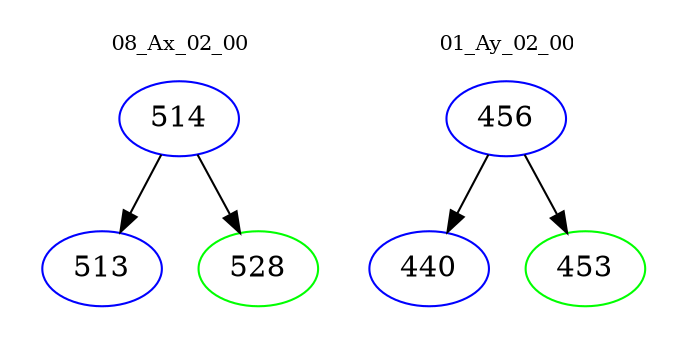 digraph{
subgraph cluster_0 {
color = white
label = "08_Ax_02_00";
fontsize=10;
T0_514 [label="514", color="blue"]
T0_514 -> T0_513 [color="black"]
T0_513 [label="513", color="blue"]
T0_514 -> T0_528 [color="black"]
T0_528 [label="528", color="green"]
}
subgraph cluster_1 {
color = white
label = "01_Ay_02_00";
fontsize=10;
T1_456 [label="456", color="blue"]
T1_456 -> T1_440 [color="black"]
T1_440 [label="440", color="blue"]
T1_456 -> T1_453 [color="black"]
T1_453 [label="453", color="green"]
}
}
